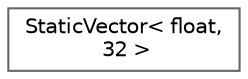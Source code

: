 digraph "Graphical Class Hierarchy"
{
 // LATEX_PDF_SIZE
  bgcolor="transparent";
  edge [fontname=Helvetica,fontsize=10,labelfontname=Helvetica,labelfontsize=10];
  node [fontname=Helvetica,fontsize=10,shape=box,height=0.2,width=0.4];
  rankdir="LR";
  Node0 [id="Node000000",label="StaticVector\< float,\l 32 \>",height=0.2,width=0.4,color="grey40", fillcolor="white", style="filled",URL="$class_static_vector.html",tooltip=" "];
}

